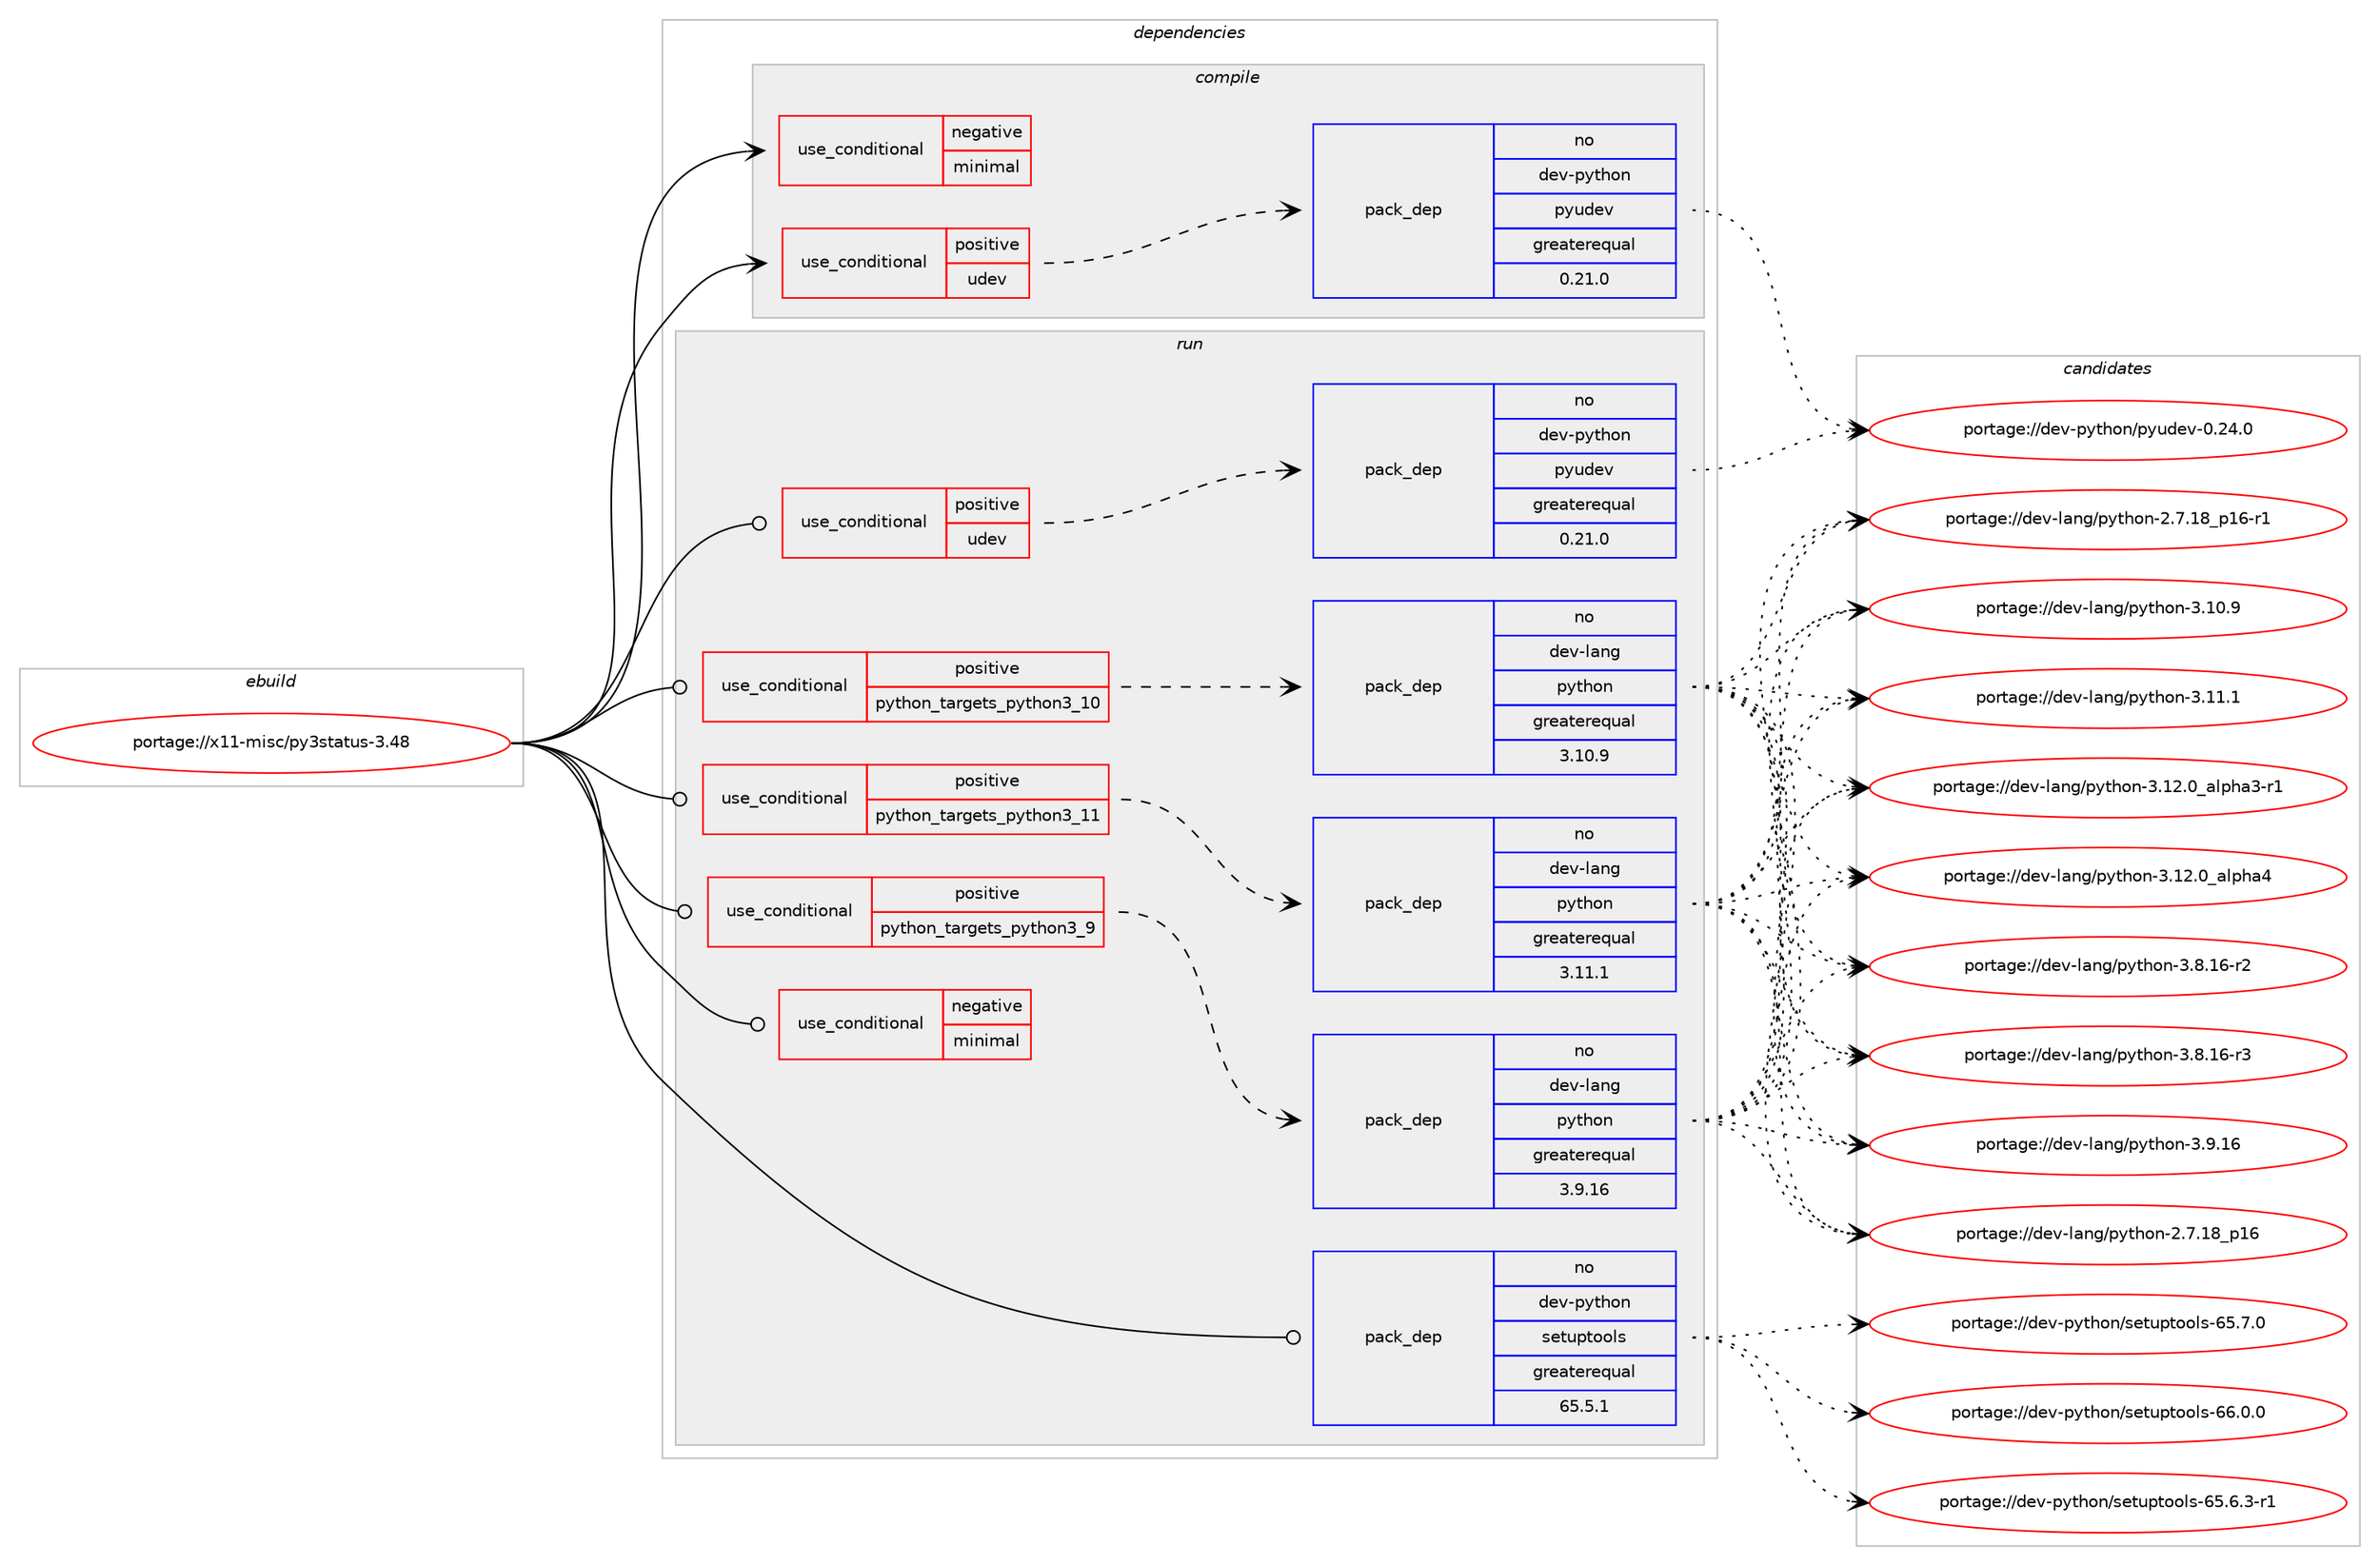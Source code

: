 digraph prolog {

# *************
# Graph options
# *************

newrank=true;
concentrate=true;
compound=true;
graph [rankdir=LR,fontname=Helvetica,fontsize=10,ranksep=1.5];#, ranksep=2.5, nodesep=0.2];
edge  [arrowhead=vee];
node  [fontname=Helvetica,fontsize=10];

# **********
# The ebuild
# **********

subgraph cluster_leftcol {
color=gray;
rank=same;
label=<<i>ebuild</i>>;
id [label="portage://x11-misc/py3status-3.48", color=red, width=4, href="../x11-misc/py3status-3.48.svg"];
}

# ****************
# The dependencies
# ****************

subgraph cluster_midcol {
color=gray;
label=<<i>dependencies</i>>;
subgraph cluster_compile {
fillcolor="#eeeeee";
style=filled;
label=<<i>compile</i>>;
subgraph cond6641 {
dependency10694 [label=<<TABLE BORDER="0" CELLBORDER="1" CELLSPACING="0" CELLPADDING="4"><TR><TD ROWSPAN="3" CELLPADDING="10">use_conditional</TD></TR><TR><TD>negative</TD></TR><TR><TD>minimal</TD></TR></TABLE>>, shape=none, color=red];
# *** BEGIN UNKNOWN DEPENDENCY TYPE (TODO) ***
# dependency10694 -> package_dependency(portage://x11-misc/py3status-3.48,install,no,x11-misc,i3status,none,[,,],[],[])
# *** END UNKNOWN DEPENDENCY TYPE (TODO) ***

}
id:e -> dependency10694:w [weight=20,style="solid",arrowhead="vee"];
subgraph cond6642 {
dependency10695 [label=<<TABLE BORDER="0" CELLBORDER="1" CELLSPACING="0" CELLPADDING="4"><TR><TD ROWSPAN="3" CELLPADDING="10">use_conditional</TD></TR><TR><TD>positive</TD></TR><TR><TD>udev</TD></TR></TABLE>>, shape=none, color=red];
subgraph pack3929 {
dependency10696 [label=<<TABLE BORDER="0" CELLBORDER="1" CELLSPACING="0" CELLPADDING="4" WIDTH="220"><TR><TD ROWSPAN="6" CELLPADDING="30">pack_dep</TD></TR><TR><TD WIDTH="110">no</TD></TR><TR><TD>dev-python</TD></TR><TR><TD>pyudev</TD></TR><TR><TD>greaterequal</TD></TR><TR><TD>0.21.0</TD></TR></TABLE>>, shape=none, color=blue];
}
dependency10695:e -> dependency10696:w [weight=20,style="dashed",arrowhead="vee"];
}
id:e -> dependency10695:w [weight=20,style="solid",arrowhead="vee"];
# *** BEGIN UNKNOWN DEPENDENCY TYPE (TODO) ***
# id -> package_dependency(portage://x11-misc/py3status-3.48,install,no,dev-python,setuptools,none,[,,],[],[use(optenable(python_targets_python3_9),negative),use(optenable(python_targets_python3_10),negative),use(optenable(python_targets_python3_11),negative)])
# *** END UNKNOWN DEPENDENCY TYPE (TODO) ***

}
subgraph cluster_compileandrun {
fillcolor="#eeeeee";
style=filled;
label=<<i>compile and run</i>>;
}
subgraph cluster_run {
fillcolor="#eeeeee";
style=filled;
label=<<i>run</i>>;
subgraph cond6643 {
dependency10697 [label=<<TABLE BORDER="0" CELLBORDER="1" CELLSPACING="0" CELLPADDING="4"><TR><TD ROWSPAN="3" CELLPADDING="10">use_conditional</TD></TR><TR><TD>negative</TD></TR><TR><TD>minimal</TD></TR></TABLE>>, shape=none, color=red];
# *** BEGIN UNKNOWN DEPENDENCY TYPE (TODO) ***
# dependency10697 -> package_dependency(portage://x11-misc/py3status-3.48,run,no,x11-misc,i3status,none,[,,],[],[])
# *** END UNKNOWN DEPENDENCY TYPE (TODO) ***

}
id:e -> dependency10697:w [weight=20,style="solid",arrowhead="odot"];
subgraph cond6644 {
dependency10698 [label=<<TABLE BORDER="0" CELLBORDER="1" CELLSPACING="0" CELLPADDING="4"><TR><TD ROWSPAN="3" CELLPADDING="10">use_conditional</TD></TR><TR><TD>positive</TD></TR><TR><TD>python_targets_python3_10</TD></TR></TABLE>>, shape=none, color=red];
subgraph pack3930 {
dependency10699 [label=<<TABLE BORDER="0" CELLBORDER="1" CELLSPACING="0" CELLPADDING="4" WIDTH="220"><TR><TD ROWSPAN="6" CELLPADDING="30">pack_dep</TD></TR><TR><TD WIDTH="110">no</TD></TR><TR><TD>dev-lang</TD></TR><TR><TD>python</TD></TR><TR><TD>greaterequal</TD></TR><TR><TD>3.10.9</TD></TR></TABLE>>, shape=none, color=blue];
}
dependency10698:e -> dependency10699:w [weight=20,style="dashed",arrowhead="vee"];
}
id:e -> dependency10698:w [weight=20,style="solid",arrowhead="odot"];
subgraph cond6645 {
dependency10700 [label=<<TABLE BORDER="0" CELLBORDER="1" CELLSPACING="0" CELLPADDING="4"><TR><TD ROWSPAN="3" CELLPADDING="10">use_conditional</TD></TR><TR><TD>positive</TD></TR><TR><TD>python_targets_python3_11</TD></TR></TABLE>>, shape=none, color=red];
subgraph pack3931 {
dependency10701 [label=<<TABLE BORDER="0" CELLBORDER="1" CELLSPACING="0" CELLPADDING="4" WIDTH="220"><TR><TD ROWSPAN="6" CELLPADDING="30">pack_dep</TD></TR><TR><TD WIDTH="110">no</TD></TR><TR><TD>dev-lang</TD></TR><TR><TD>python</TD></TR><TR><TD>greaterequal</TD></TR><TR><TD>3.11.1</TD></TR></TABLE>>, shape=none, color=blue];
}
dependency10700:e -> dependency10701:w [weight=20,style="dashed",arrowhead="vee"];
}
id:e -> dependency10700:w [weight=20,style="solid",arrowhead="odot"];
subgraph cond6646 {
dependency10702 [label=<<TABLE BORDER="0" CELLBORDER="1" CELLSPACING="0" CELLPADDING="4"><TR><TD ROWSPAN="3" CELLPADDING="10">use_conditional</TD></TR><TR><TD>positive</TD></TR><TR><TD>python_targets_python3_9</TD></TR></TABLE>>, shape=none, color=red];
subgraph pack3932 {
dependency10703 [label=<<TABLE BORDER="0" CELLBORDER="1" CELLSPACING="0" CELLPADDING="4" WIDTH="220"><TR><TD ROWSPAN="6" CELLPADDING="30">pack_dep</TD></TR><TR><TD WIDTH="110">no</TD></TR><TR><TD>dev-lang</TD></TR><TR><TD>python</TD></TR><TR><TD>greaterequal</TD></TR><TR><TD>3.9.16</TD></TR></TABLE>>, shape=none, color=blue];
}
dependency10702:e -> dependency10703:w [weight=20,style="dashed",arrowhead="vee"];
}
id:e -> dependency10702:w [weight=20,style="solid",arrowhead="odot"];
subgraph cond6647 {
dependency10704 [label=<<TABLE BORDER="0" CELLBORDER="1" CELLSPACING="0" CELLPADDING="4"><TR><TD ROWSPAN="3" CELLPADDING="10">use_conditional</TD></TR><TR><TD>positive</TD></TR><TR><TD>udev</TD></TR></TABLE>>, shape=none, color=red];
subgraph pack3933 {
dependency10705 [label=<<TABLE BORDER="0" CELLBORDER="1" CELLSPACING="0" CELLPADDING="4" WIDTH="220"><TR><TD ROWSPAN="6" CELLPADDING="30">pack_dep</TD></TR><TR><TD WIDTH="110">no</TD></TR><TR><TD>dev-python</TD></TR><TR><TD>pyudev</TD></TR><TR><TD>greaterequal</TD></TR><TR><TD>0.21.0</TD></TR></TABLE>>, shape=none, color=blue];
}
dependency10704:e -> dependency10705:w [weight=20,style="dashed",arrowhead="vee"];
}
id:e -> dependency10704:w [weight=20,style="solid",arrowhead="odot"];
subgraph pack3934 {
dependency10706 [label=<<TABLE BORDER="0" CELLBORDER="1" CELLSPACING="0" CELLPADDING="4" WIDTH="220"><TR><TD ROWSPAN="6" CELLPADDING="30">pack_dep</TD></TR><TR><TD WIDTH="110">no</TD></TR><TR><TD>dev-python</TD></TR><TR><TD>setuptools</TD></TR><TR><TD>greaterequal</TD></TR><TR><TD>65.5.1</TD></TR></TABLE>>, shape=none, color=blue];
}
id:e -> dependency10706:w [weight=20,style="solid",arrowhead="odot"];
}
}

# **************
# The candidates
# **************

subgraph cluster_choices {
rank=same;
color=gray;
label=<<i>candidates</i>>;

subgraph choice3929 {
color=black;
nodesep=1;
choice100101118451121211161041111104711212111710010111845484650524648 [label="portage://dev-python/pyudev-0.24.0", color=red, width=4,href="../dev-python/pyudev-0.24.0.svg"];
dependency10696:e -> choice100101118451121211161041111104711212111710010111845484650524648:w [style=dotted,weight="100"];
}
subgraph choice3930 {
color=black;
nodesep=1;
choice10010111845108971101034711212111610411111045504655464956951124954 [label="portage://dev-lang/python-2.7.18_p16", color=red, width=4,href="../dev-lang/python-2.7.18_p16.svg"];
choice100101118451089711010347112121116104111110455046554649569511249544511449 [label="portage://dev-lang/python-2.7.18_p16-r1", color=red, width=4,href="../dev-lang/python-2.7.18_p16-r1.svg"];
choice10010111845108971101034711212111610411111045514649484657 [label="portage://dev-lang/python-3.10.9", color=red, width=4,href="../dev-lang/python-3.10.9.svg"];
choice10010111845108971101034711212111610411111045514649494649 [label="portage://dev-lang/python-3.11.1", color=red, width=4,href="../dev-lang/python-3.11.1.svg"];
choice10010111845108971101034711212111610411111045514649504648959710811210497514511449 [label="portage://dev-lang/python-3.12.0_alpha3-r1", color=red, width=4,href="../dev-lang/python-3.12.0_alpha3-r1.svg"];
choice1001011184510897110103471121211161041111104551464950464895971081121049752 [label="portage://dev-lang/python-3.12.0_alpha4", color=red, width=4,href="../dev-lang/python-3.12.0_alpha4.svg"];
choice100101118451089711010347112121116104111110455146564649544511450 [label="portage://dev-lang/python-3.8.16-r2", color=red, width=4,href="../dev-lang/python-3.8.16-r2.svg"];
choice100101118451089711010347112121116104111110455146564649544511451 [label="portage://dev-lang/python-3.8.16-r3", color=red, width=4,href="../dev-lang/python-3.8.16-r3.svg"];
choice10010111845108971101034711212111610411111045514657464954 [label="portage://dev-lang/python-3.9.16", color=red, width=4,href="../dev-lang/python-3.9.16.svg"];
dependency10699:e -> choice10010111845108971101034711212111610411111045504655464956951124954:w [style=dotted,weight="100"];
dependency10699:e -> choice100101118451089711010347112121116104111110455046554649569511249544511449:w [style=dotted,weight="100"];
dependency10699:e -> choice10010111845108971101034711212111610411111045514649484657:w [style=dotted,weight="100"];
dependency10699:e -> choice10010111845108971101034711212111610411111045514649494649:w [style=dotted,weight="100"];
dependency10699:e -> choice10010111845108971101034711212111610411111045514649504648959710811210497514511449:w [style=dotted,weight="100"];
dependency10699:e -> choice1001011184510897110103471121211161041111104551464950464895971081121049752:w [style=dotted,weight="100"];
dependency10699:e -> choice100101118451089711010347112121116104111110455146564649544511450:w [style=dotted,weight="100"];
dependency10699:e -> choice100101118451089711010347112121116104111110455146564649544511451:w [style=dotted,weight="100"];
dependency10699:e -> choice10010111845108971101034711212111610411111045514657464954:w [style=dotted,weight="100"];
}
subgraph choice3931 {
color=black;
nodesep=1;
choice10010111845108971101034711212111610411111045504655464956951124954 [label="portage://dev-lang/python-2.7.18_p16", color=red, width=4,href="../dev-lang/python-2.7.18_p16.svg"];
choice100101118451089711010347112121116104111110455046554649569511249544511449 [label="portage://dev-lang/python-2.7.18_p16-r1", color=red, width=4,href="../dev-lang/python-2.7.18_p16-r1.svg"];
choice10010111845108971101034711212111610411111045514649484657 [label="portage://dev-lang/python-3.10.9", color=red, width=4,href="../dev-lang/python-3.10.9.svg"];
choice10010111845108971101034711212111610411111045514649494649 [label="portage://dev-lang/python-3.11.1", color=red, width=4,href="../dev-lang/python-3.11.1.svg"];
choice10010111845108971101034711212111610411111045514649504648959710811210497514511449 [label="portage://dev-lang/python-3.12.0_alpha3-r1", color=red, width=4,href="../dev-lang/python-3.12.0_alpha3-r1.svg"];
choice1001011184510897110103471121211161041111104551464950464895971081121049752 [label="portage://dev-lang/python-3.12.0_alpha4", color=red, width=4,href="../dev-lang/python-3.12.0_alpha4.svg"];
choice100101118451089711010347112121116104111110455146564649544511450 [label="portage://dev-lang/python-3.8.16-r2", color=red, width=4,href="../dev-lang/python-3.8.16-r2.svg"];
choice100101118451089711010347112121116104111110455146564649544511451 [label="portage://dev-lang/python-3.8.16-r3", color=red, width=4,href="../dev-lang/python-3.8.16-r3.svg"];
choice10010111845108971101034711212111610411111045514657464954 [label="portage://dev-lang/python-3.9.16", color=red, width=4,href="../dev-lang/python-3.9.16.svg"];
dependency10701:e -> choice10010111845108971101034711212111610411111045504655464956951124954:w [style=dotted,weight="100"];
dependency10701:e -> choice100101118451089711010347112121116104111110455046554649569511249544511449:w [style=dotted,weight="100"];
dependency10701:e -> choice10010111845108971101034711212111610411111045514649484657:w [style=dotted,weight="100"];
dependency10701:e -> choice10010111845108971101034711212111610411111045514649494649:w [style=dotted,weight="100"];
dependency10701:e -> choice10010111845108971101034711212111610411111045514649504648959710811210497514511449:w [style=dotted,weight="100"];
dependency10701:e -> choice1001011184510897110103471121211161041111104551464950464895971081121049752:w [style=dotted,weight="100"];
dependency10701:e -> choice100101118451089711010347112121116104111110455146564649544511450:w [style=dotted,weight="100"];
dependency10701:e -> choice100101118451089711010347112121116104111110455146564649544511451:w [style=dotted,weight="100"];
dependency10701:e -> choice10010111845108971101034711212111610411111045514657464954:w [style=dotted,weight="100"];
}
subgraph choice3932 {
color=black;
nodesep=1;
choice10010111845108971101034711212111610411111045504655464956951124954 [label="portage://dev-lang/python-2.7.18_p16", color=red, width=4,href="../dev-lang/python-2.7.18_p16.svg"];
choice100101118451089711010347112121116104111110455046554649569511249544511449 [label="portage://dev-lang/python-2.7.18_p16-r1", color=red, width=4,href="../dev-lang/python-2.7.18_p16-r1.svg"];
choice10010111845108971101034711212111610411111045514649484657 [label="portage://dev-lang/python-3.10.9", color=red, width=4,href="../dev-lang/python-3.10.9.svg"];
choice10010111845108971101034711212111610411111045514649494649 [label="portage://dev-lang/python-3.11.1", color=red, width=4,href="../dev-lang/python-3.11.1.svg"];
choice10010111845108971101034711212111610411111045514649504648959710811210497514511449 [label="portage://dev-lang/python-3.12.0_alpha3-r1", color=red, width=4,href="../dev-lang/python-3.12.0_alpha3-r1.svg"];
choice1001011184510897110103471121211161041111104551464950464895971081121049752 [label="portage://dev-lang/python-3.12.0_alpha4", color=red, width=4,href="../dev-lang/python-3.12.0_alpha4.svg"];
choice100101118451089711010347112121116104111110455146564649544511450 [label="portage://dev-lang/python-3.8.16-r2", color=red, width=4,href="../dev-lang/python-3.8.16-r2.svg"];
choice100101118451089711010347112121116104111110455146564649544511451 [label="portage://dev-lang/python-3.8.16-r3", color=red, width=4,href="../dev-lang/python-3.8.16-r3.svg"];
choice10010111845108971101034711212111610411111045514657464954 [label="portage://dev-lang/python-3.9.16", color=red, width=4,href="../dev-lang/python-3.9.16.svg"];
dependency10703:e -> choice10010111845108971101034711212111610411111045504655464956951124954:w [style=dotted,weight="100"];
dependency10703:e -> choice100101118451089711010347112121116104111110455046554649569511249544511449:w [style=dotted,weight="100"];
dependency10703:e -> choice10010111845108971101034711212111610411111045514649484657:w [style=dotted,weight="100"];
dependency10703:e -> choice10010111845108971101034711212111610411111045514649494649:w [style=dotted,weight="100"];
dependency10703:e -> choice10010111845108971101034711212111610411111045514649504648959710811210497514511449:w [style=dotted,weight="100"];
dependency10703:e -> choice1001011184510897110103471121211161041111104551464950464895971081121049752:w [style=dotted,weight="100"];
dependency10703:e -> choice100101118451089711010347112121116104111110455146564649544511450:w [style=dotted,weight="100"];
dependency10703:e -> choice100101118451089711010347112121116104111110455146564649544511451:w [style=dotted,weight="100"];
dependency10703:e -> choice10010111845108971101034711212111610411111045514657464954:w [style=dotted,weight="100"];
}
subgraph choice3933 {
color=black;
nodesep=1;
choice100101118451121211161041111104711212111710010111845484650524648 [label="portage://dev-python/pyudev-0.24.0", color=red, width=4,href="../dev-python/pyudev-0.24.0.svg"];
dependency10705:e -> choice100101118451121211161041111104711212111710010111845484650524648:w [style=dotted,weight="100"];
}
subgraph choice3934 {
color=black;
nodesep=1;
choice1001011184511212111610411111047115101116117112116111111108115455453465446514511449 [label="portage://dev-python/setuptools-65.6.3-r1", color=red, width=4,href="../dev-python/setuptools-65.6.3-r1.svg"];
choice100101118451121211161041111104711510111611711211611111110811545545346554648 [label="portage://dev-python/setuptools-65.7.0", color=red, width=4,href="../dev-python/setuptools-65.7.0.svg"];
choice100101118451121211161041111104711510111611711211611111110811545545446484648 [label="portage://dev-python/setuptools-66.0.0", color=red, width=4,href="../dev-python/setuptools-66.0.0.svg"];
dependency10706:e -> choice1001011184511212111610411111047115101116117112116111111108115455453465446514511449:w [style=dotted,weight="100"];
dependency10706:e -> choice100101118451121211161041111104711510111611711211611111110811545545346554648:w [style=dotted,weight="100"];
dependency10706:e -> choice100101118451121211161041111104711510111611711211611111110811545545446484648:w [style=dotted,weight="100"];
}
}

}
